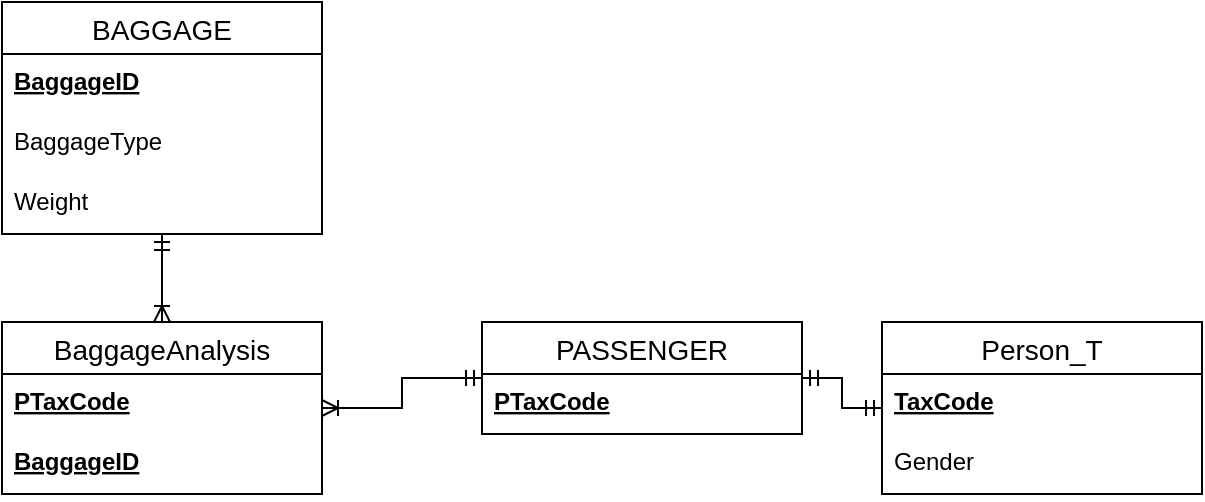 <mxfile version="18.1.2" type="google"><diagram id="UIRus0tRjH-id9wrkaT7" name="Page-1"><mxGraphModel grid="1" page="1" gridSize="10" guides="1" tooltips="1" connect="1" arrows="1" fold="1" pageScale="1" pageWidth="827" pageHeight="1169" math="0" shadow="0"><root><mxCell id="0"/><mxCell id="1" parent="0"/><mxCell id="lh2TBHjDCbZqMSfQ01EJ-1" value="BaggageAnalysis" style="swimlane;fontStyle=0;childLayout=stackLayout;horizontal=1;startSize=26;horizontalStack=0;resizeParent=1;resizeParentMax=0;resizeLast=0;collapsible=1;marginBottom=0;align=center;fontSize=14;" vertex="1" parent="1"><mxGeometry x="160" y="200" width="160" height="86" as="geometry"/></mxCell><mxCell id="lh2TBHjDCbZqMSfQ01EJ-2" value="PTaxCode" style="text;strokeColor=none;fillColor=none;spacingLeft=4;spacingRight=4;overflow=hidden;rotatable=0;points=[[0,0.5],[1,0.5]];portConstraint=eastwest;fontSize=12;fontStyle=5" vertex="1" parent="lh2TBHjDCbZqMSfQ01EJ-1"><mxGeometry y="26" width="160" height="30" as="geometry"/></mxCell><mxCell id="lh2TBHjDCbZqMSfQ01EJ-3" value="BaggageID" style="text;strokeColor=none;fillColor=none;spacingLeft=4;spacingRight=4;overflow=hidden;rotatable=0;points=[[0,0.5],[1,0.5]];portConstraint=eastwest;fontSize=12;fontStyle=5" vertex="1" parent="lh2TBHjDCbZqMSfQ01EJ-1"><mxGeometry y="56" width="160" height="30" as="geometry"/></mxCell><mxCell id="lh2TBHjDCbZqMSfQ01EJ-7" value="PASSENGER" style="swimlane;fontStyle=0;childLayout=stackLayout;horizontal=1;startSize=26;horizontalStack=0;resizeParent=1;resizeParentMax=0;resizeLast=0;collapsible=1;marginBottom=0;align=center;fontSize=14;" vertex="1" parent="1"><mxGeometry x="400" y="200" width="160" height="56" as="geometry"/></mxCell><mxCell id="lh2TBHjDCbZqMSfQ01EJ-8" value="PTaxCode" style="text;strokeColor=none;fillColor=none;spacingLeft=4;spacingRight=4;overflow=hidden;rotatable=0;points=[[0,0.5],[1,0.5]];portConstraint=eastwest;fontSize=12;fontStyle=5" vertex="1" parent="lh2TBHjDCbZqMSfQ01EJ-7"><mxGeometry y="26" width="160" height="30" as="geometry"/></mxCell><mxCell id="lh2TBHjDCbZqMSfQ01EJ-13" style="edgeStyle=orthogonalEdgeStyle;rounded=0;orthogonalLoop=1;jettySize=auto;html=1;endArrow=ERoneToMany;endFill=0;startArrow=ERmandOne;startFill=0;" edge="1" parent="1" source="lh2TBHjDCbZqMSfQ01EJ-7" target="lh2TBHjDCbZqMSfQ01EJ-1"><mxGeometry relative="1" as="geometry"/></mxCell><mxCell id="lh2TBHjDCbZqMSfQ01EJ-14" value="Person_T" style="swimlane;fontStyle=0;childLayout=stackLayout;horizontal=1;startSize=26;horizontalStack=0;resizeParent=1;resizeParentMax=0;resizeLast=0;collapsible=1;marginBottom=0;align=center;fontSize=14;" vertex="1" parent="1"><mxGeometry x="600" y="200" width="160" height="86" as="geometry"/></mxCell><mxCell id="lh2TBHjDCbZqMSfQ01EJ-15" value="TaxCode" style="text;strokeColor=none;fillColor=none;spacingLeft=4;spacingRight=4;overflow=hidden;rotatable=0;points=[[0,0.5],[1,0.5]];portConstraint=eastwest;fontSize=12;fontStyle=5" vertex="1" parent="lh2TBHjDCbZqMSfQ01EJ-14"><mxGeometry y="26" width="160" height="30" as="geometry"/></mxCell><mxCell id="lh2TBHjDCbZqMSfQ01EJ-16" value="Gender" style="text;strokeColor=none;fillColor=none;spacingLeft=4;spacingRight=4;overflow=hidden;rotatable=0;points=[[0,0.5],[1,0.5]];portConstraint=eastwest;fontSize=12;" vertex="1" parent="lh2TBHjDCbZqMSfQ01EJ-14"><mxGeometry y="56" width="160" height="30" as="geometry"/></mxCell><mxCell id="lh2TBHjDCbZqMSfQ01EJ-17" style="edgeStyle=orthogonalEdgeStyle;rounded=0;orthogonalLoop=1;jettySize=auto;html=1;startArrow=ERmandOne;startFill=0;endArrow=ERmandOne;endFill=0;" edge="1" parent="1" source="lh2TBHjDCbZqMSfQ01EJ-14" target="lh2TBHjDCbZqMSfQ01EJ-7"><mxGeometry relative="1" as="geometry"/></mxCell><mxCell id="lh2TBHjDCbZqMSfQ01EJ-18" value="BAGGAGE" style="swimlane;fontStyle=0;childLayout=stackLayout;horizontal=1;startSize=26;horizontalStack=0;resizeParent=1;resizeParentMax=0;resizeLast=0;collapsible=1;marginBottom=0;align=center;fontSize=14;" vertex="1" parent="1"><mxGeometry x="160" y="40" width="160" height="116" as="geometry"/></mxCell><mxCell id="lh2TBHjDCbZqMSfQ01EJ-19" value="BaggageID" style="text;strokeColor=none;fillColor=none;spacingLeft=4;spacingRight=4;overflow=hidden;rotatable=0;points=[[0,0.5],[1,0.5]];portConstraint=eastwest;fontSize=12;fontStyle=5" vertex="1" parent="lh2TBHjDCbZqMSfQ01EJ-18"><mxGeometry y="26" width="160" height="30" as="geometry"/></mxCell><mxCell id="lh2TBHjDCbZqMSfQ01EJ-20" value="BaggageType" style="text;strokeColor=none;fillColor=none;spacingLeft=4;spacingRight=4;overflow=hidden;rotatable=0;points=[[0,0.5],[1,0.5]];portConstraint=eastwest;fontSize=12;" vertex="1" parent="lh2TBHjDCbZqMSfQ01EJ-18"><mxGeometry y="56" width="160" height="30" as="geometry"/></mxCell><mxCell id="lh2TBHjDCbZqMSfQ01EJ-21" value="Weight" style="text;strokeColor=none;fillColor=none;spacingLeft=4;spacingRight=4;overflow=hidden;rotatable=0;points=[[0,0.5],[1,0.5]];portConstraint=eastwest;fontSize=12;" vertex="1" parent="lh2TBHjDCbZqMSfQ01EJ-18"><mxGeometry y="86" width="160" height="30" as="geometry"/></mxCell><mxCell id="lh2TBHjDCbZqMSfQ01EJ-23" style="edgeStyle=orthogonalEdgeStyle;rounded=0;orthogonalLoop=1;jettySize=auto;html=1;endArrow=ERoneToMany;endFill=0;startArrow=ERmandOne;startFill=0;" edge="1" parent="1" source="lh2TBHjDCbZqMSfQ01EJ-18" target="lh2TBHjDCbZqMSfQ01EJ-1"><mxGeometry relative="1" as="geometry"><mxPoint x="440" y="125" as="sourcePoint"/><mxPoint x="360" y="140" as="targetPoint"/></mxGeometry></mxCell></root></mxGraphModel></diagram></mxfile>